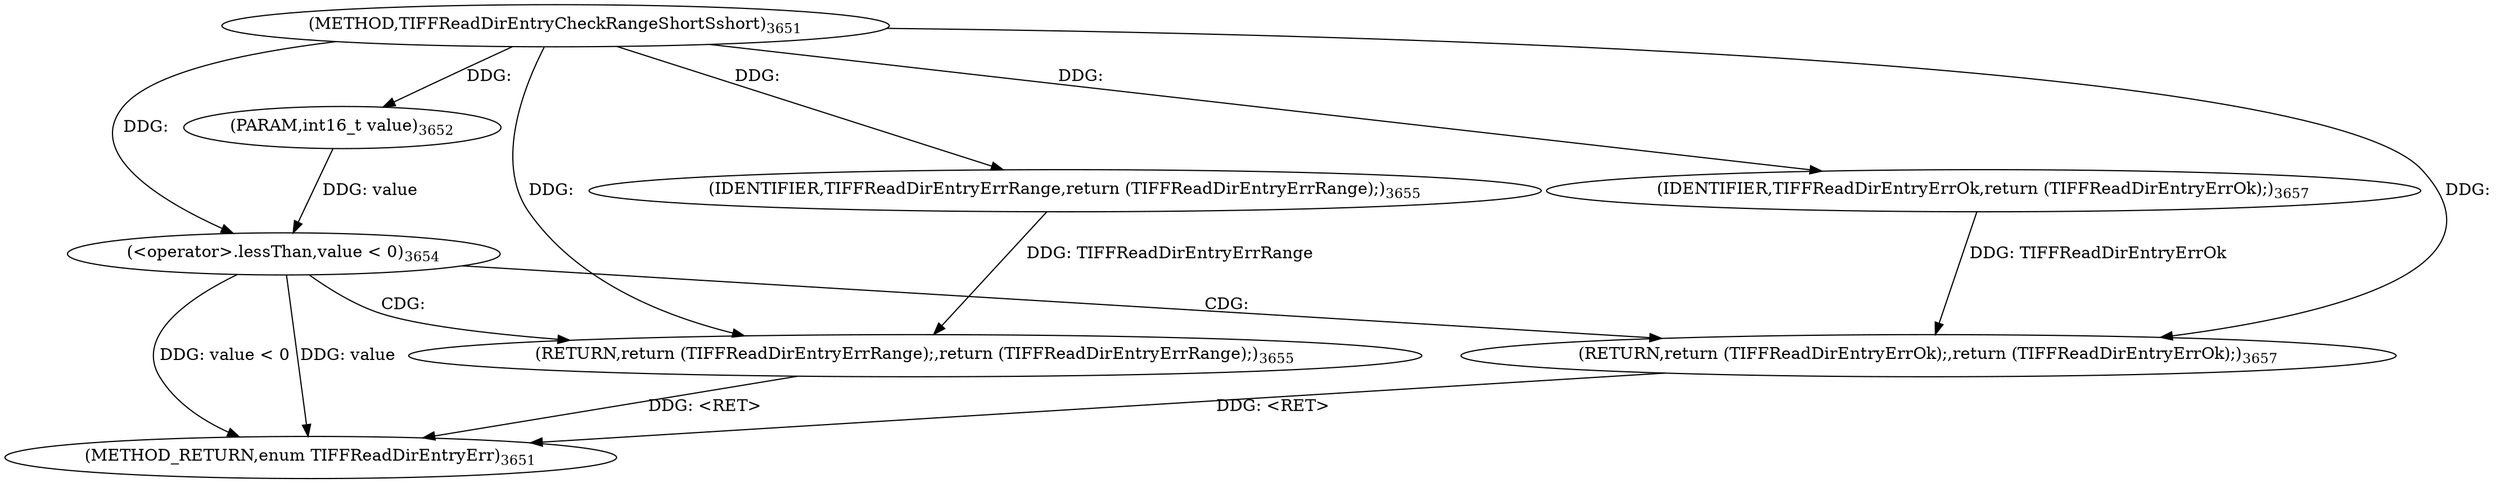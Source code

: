 digraph "TIFFReadDirEntryCheckRangeShortSshort" {  
"87589" [label = <(METHOD,TIFFReadDirEntryCheckRangeShortSshort)<SUB>3651</SUB>> ]
"87603" [label = <(METHOD_RETURN,enum TIFFReadDirEntryErr)<SUB>3651</SUB>> ]
"87590" [label = <(PARAM,int16_t value)<SUB>3652</SUB>> ]
"87593" [label = <(&lt;operator&gt;.lessThan,value &lt; 0)<SUB>3654</SUB>> ]
"87597" [label = <(RETURN,return (TIFFReadDirEntryErrRange);,return (TIFFReadDirEntryErrRange);)<SUB>3655</SUB>> ]
"87598" [label = <(IDENTIFIER,TIFFReadDirEntryErrRange,return (TIFFReadDirEntryErrRange);)<SUB>3655</SUB>> ]
"87601" [label = <(RETURN,return (TIFFReadDirEntryErrOk);,return (TIFFReadDirEntryErrOk);)<SUB>3657</SUB>> ]
"87602" [label = <(IDENTIFIER,TIFFReadDirEntryErrOk,return (TIFFReadDirEntryErrOk);)<SUB>3657</SUB>> ]
  "87597" -> "87603"  [ label = "DDG: &lt;RET&gt;"] 
  "87601" -> "87603"  [ label = "DDG: &lt;RET&gt;"] 
  "87593" -> "87603"  [ label = "DDG: value"] 
  "87593" -> "87603"  [ label = "DDG: value &lt; 0"] 
  "87589" -> "87590"  [ label = "DDG: "] 
  "87590" -> "87593"  [ label = "DDG: value"] 
  "87589" -> "87593"  [ label = "DDG: "] 
  "87598" -> "87597"  [ label = "DDG: TIFFReadDirEntryErrRange"] 
  "87589" -> "87597"  [ label = "DDG: "] 
  "87589" -> "87598"  [ label = "DDG: "] 
  "87602" -> "87601"  [ label = "DDG: TIFFReadDirEntryErrOk"] 
  "87589" -> "87601"  [ label = "DDG: "] 
  "87589" -> "87602"  [ label = "DDG: "] 
  "87593" -> "87597"  [ label = "CDG: "] 
  "87593" -> "87601"  [ label = "CDG: "] 
}
